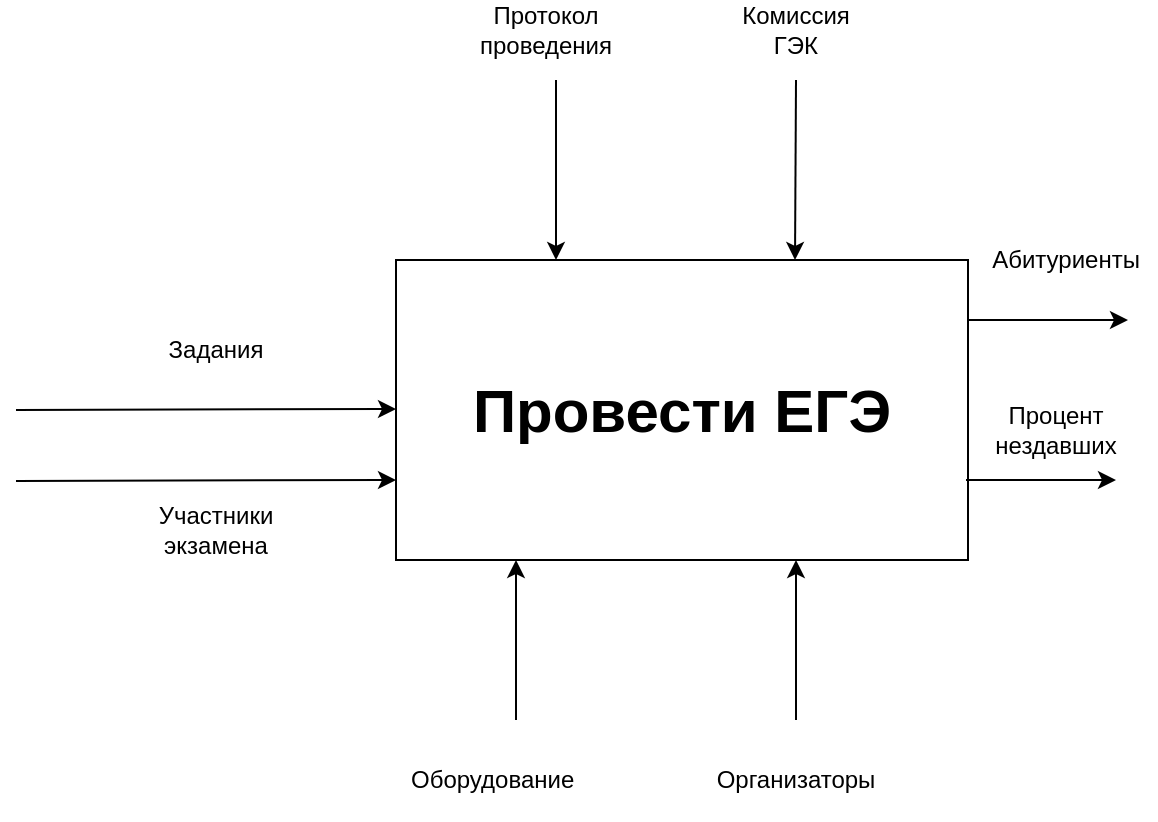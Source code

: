 <mxfile version="23.1.5" type="device">
  <diagram name="Страница — 1" id="ujHkJgA4ik4YnkOz_l-z">
    <mxGraphModel dx="1434" dy="844" grid="1" gridSize="10" guides="1" tooltips="1" connect="1" arrows="1" fold="1" page="1" pageScale="1" pageWidth="827" pageHeight="1169" math="0" shadow="0">
      <root>
        <mxCell id="0" />
        <mxCell id="1" parent="0" />
        <mxCell id="bvX2-evmWl64-TKkNtSw-1" value="&lt;span style=&quot;font-size: 30px;&quot;&gt;&lt;b&gt;Провести ЕГЭ&lt;/b&gt;&lt;/span&gt;" style="rounded=0;whiteSpace=wrap;html=1;" vertex="1" parent="1">
          <mxGeometry x="320" y="370" width="286" height="150" as="geometry" />
        </mxCell>
        <mxCell id="bvX2-evmWl64-TKkNtSw-3" value="" style="endArrow=classic;html=1;rounded=0;" edge="1" parent="1">
          <mxGeometry width="50" height="50" relative="1" as="geometry">
            <mxPoint x="130" y="445" as="sourcePoint" />
            <mxPoint x="320" y="444.5" as="targetPoint" />
          </mxGeometry>
        </mxCell>
        <mxCell id="bvX2-evmWl64-TKkNtSw-4" value="Задания" style="text;html=1;align=center;verticalAlign=middle;whiteSpace=wrap;rounded=0;" vertex="1" parent="1">
          <mxGeometry x="200" y="400" width="60" height="30" as="geometry" />
        </mxCell>
        <mxCell id="bvX2-evmWl64-TKkNtSw-7" value="Участники экзамена" style="text;html=1;align=center;verticalAlign=middle;whiteSpace=wrap;rounded=0;" vertex="1" parent="1">
          <mxGeometry x="200" y="490" width="60" height="30" as="geometry" />
        </mxCell>
        <mxCell id="bvX2-evmWl64-TKkNtSw-9" value="" style="endArrow=classic;html=1;rounded=0;" edge="1" parent="1">
          <mxGeometry width="50" height="50" relative="1" as="geometry">
            <mxPoint x="130" y="480.5" as="sourcePoint" />
            <mxPoint x="320" y="480" as="targetPoint" />
          </mxGeometry>
        </mxCell>
        <mxCell id="bvX2-evmWl64-TKkNtSw-11" value="" style="endArrow=classic;html=1;rounded=0;" edge="1" parent="1">
          <mxGeometry width="50" height="50" relative="1" as="geometry">
            <mxPoint x="380" y="600" as="sourcePoint" />
            <mxPoint x="380" y="520" as="targetPoint" />
          </mxGeometry>
        </mxCell>
        <mxCell id="bvX2-evmWl64-TKkNtSw-12" value="Оборудование&amp;nbsp;" style="text;html=1;align=center;verticalAlign=middle;whiteSpace=wrap;rounded=0;" vertex="1" parent="1">
          <mxGeometry x="320" y="620" width="100" height="20" as="geometry" />
        </mxCell>
        <mxCell id="bvX2-evmWl64-TKkNtSw-13" value="" style="endArrow=classic;html=1;rounded=0;" edge="1" parent="1">
          <mxGeometry width="50" height="50" relative="1" as="geometry">
            <mxPoint x="520" y="600" as="sourcePoint" />
            <mxPoint x="520" y="520" as="targetPoint" />
          </mxGeometry>
        </mxCell>
        <mxCell id="bvX2-evmWl64-TKkNtSw-14" value="Организаторы" style="text;html=1;align=center;verticalAlign=middle;whiteSpace=wrap;rounded=0;" vertex="1" parent="1">
          <mxGeometry x="480" y="610" width="80" height="40" as="geometry" />
        </mxCell>
        <mxCell id="bvX2-evmWl64-TKkNtSw-15" value="" style="endArrow=classic;html=1;rounded=0;" edge="1" parent="1">
          <mxGeometry width="50" height="50" relative="1" as="geometry">
            <mxPoint x="400" y="280" as="sourcePoint" />
            <mxPoint x="400" y="370" as="targetPoint" />
          </mxGeometry>
        </mxCell>
        <mxCell id="bvX2-evmWl64-TKkNtSw-16" value="Протокол проведения" style="text;html=1;align=center;verticalAlign=middle;whiteSpace=wrap;rounded=0;" vertex="1" parent="1">
          <mxGeometry x="360" y="240" width="70" height="30" as="geometry" />
        </mxCell>
        <mxCell id="bvX2-evmWl64-TKkNtSw-17" value="" style="endArrow=classic;html=1;rounded=0;entryX=0.699;entryY=-0.02;entryDx=0;entryDy=0;entryPerimeter=0;" edge="1" parent="1">
          <mxGeometry width="50" height="50" relative="1" as="geometry">
            <mxPoint x="520" y="280" as="sourcePoint" />
            <mxPoint x="519.504" y="370" as="targetPoint" />
          </mxGeometry>
        </mxCell>
        <mxCell id="bvX2-evmWl64-TKkNtSw-18" value="Комиссия&lt;br&gt;ГЭК" style="text;html=1;align=center;verticalAlign=middle;whiteSpace=wrap;rounded=0;" vertex="1" parent="1">
          <mxGeometry x="490" y="240" width="60" height="30" as="geometry" />
        </mxCell>
        <mxCell id="bvX2-evmWl64-TKkNtSw-19" value="" style="endArrow=classic;html=1;rounded=0;" edge="1" parent="1">
          <mxGeometry width="50" height="50" relative="1" as="geometry">
            <mxPoint x="606" y="400" as="sourcePoint" />
            <mxPoint x="686" y="400" as="targetPoint" />
          </mxGeometry>
        </mxCell>
        <mxCell id="bvX2-evmWl64-TKkNtSw-21" value="Абитуриенты" style="text;html=1;align=center;verticalAlign=middle;whiteSpace=wrap;rounded=0;" vertex="1" parent="1">
          <mxGeometry x="610" y="350" width="90" height="40" as="geometry" />
        </mxCell>
        <mxCell id="bvX2-evmWl64-TKkNtSw-22" value="" style="endArrow=classic;html=1;rounded=0;" edge="1" parent="1">
          <mxGeometry width="50" height="50" relative="1" as="geometry">
            <mxPoint x="605" y="480" as="sourcePoint" />
            <mxPoint x="680" y="480" as="targetPoint" />
          </mxGeometry>
        </mxCell>
        <mxCell id="bvX2-evmWl64-TKkNtSw-23" value="Процент нездавших" style="text;html=1;align=center;verticalAlign=middle;whiteSpace=wrap;rounded=0;" vertex="1" parent="1">
          <mxGeometry x="620" y="440" width="60" height="30" as="geometry" />
        </mxCell>
      </root>
    </mxGraphModel>
  </diagram>
</mxfile>
